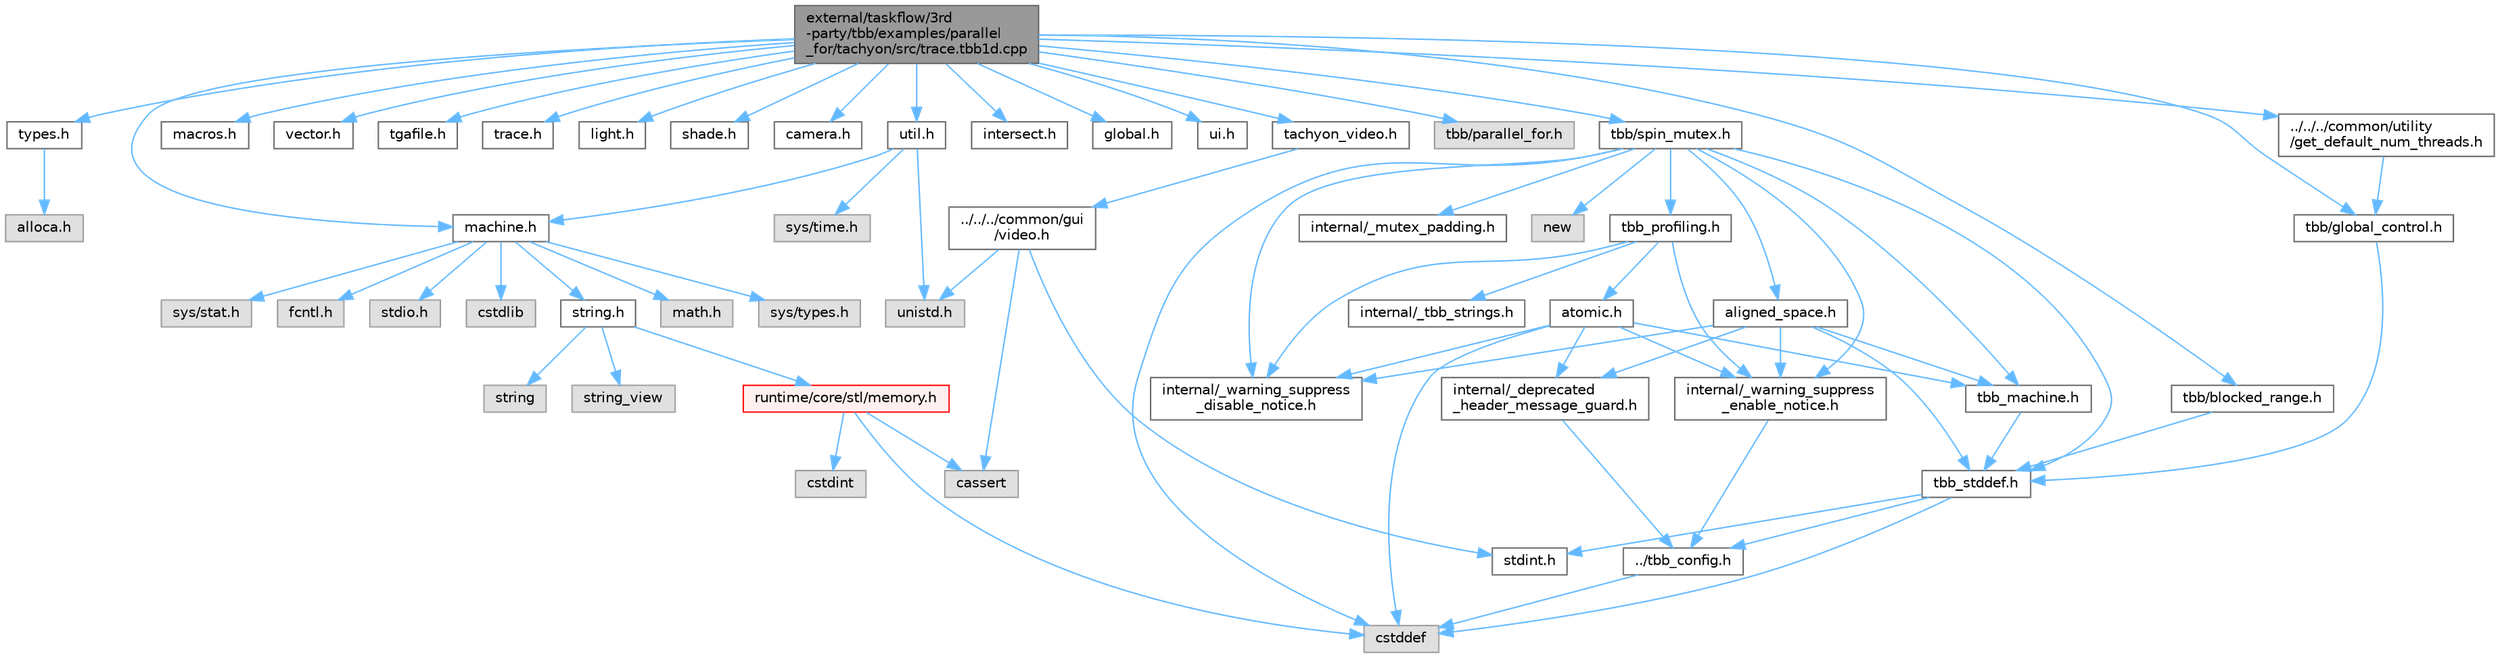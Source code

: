 digraph "external/taskflow/3rd-party/tbb/examples/parallel_for/tachyon/src/trace.tbb1d.cpp"
{
 // LATEX_PDF_SIZE
  bgcolor="transparent";
  edge [fontname=Helvetica,fontsize=10,labelfontname=Helvetica,labelfontsize=10];
  node [fontname=Helvetica,fontsize=10,shape=box,height=0.2,width=0.4];
  Node1 [id="Node000001",label="external/taskflow/3rd\l-party/tbb/examples/parallel\l_for/tachyon/src/trace.tbb1d.cpp",height=0.2,width=0.4,color="gray40", fillcolor="grey60", style="filled", fontcolor="black",tooltip=" "];
  Node1 -> Node2 [id="edge1_Node000001_Node000002",color="steelblue1",style="solid",tooltip=" "];
  Node2 [id="Node000002",label="machine.h",height=0.2,width=0.4,color="grey40", fillcolor="white", style="filled",URL="$machine_8h.html",tooltip=" "];
  Node2 -> Node3 [id="edge2_Node000002_Node000003",color="steelblue1",style="solid",tooltip=" "];
  Node3 [id="Node000003",label="stdio.h",height=0.2,width=0.4,color="grey60", fillcolor="#E0E0E0", style="filled",tooltip=" "];
  Node2 -> Node4 [id="edge3_Node000002_Node000004",color="steelblue1",style="solid",tooltip=" "];
  Node4 [id="Node000004",label="cstdlib",height=0.2,width=0.4,color="grey60", fillcolor="#E0E0E0", style="filled",tooltip=" "];
  Node2 -> Node5 [id="edge4_Node000002_Node000005",color="steelblue1",style="solid",tooltip=" "];
  Node5 [id="Node000005",label="string.h",height=0.2,width=0.4,color="grey40", fillcolor="white", style="filled",URL="$string_8h.html",tooltip=" "];
  Node5 -> Node6 [id="edge5_Node000005_Node000006",color="steelblue1",style="solid",tooltip=" "];
  Node6 [id="Node000006",label="string",height=0.2,width=0.4,color="grey60", fillcolor="#E0E0E0", style="filled",tooltip=" "];
  Node5 -> Node7 [id="edge6_Node000005_Node000007",color="steelblue1",style="solid",tooltip=" "];
  Node7 [id="Node000007",label="string_view",height=0.2,width=0.4,color="grey60", fillcolor="#E0E0E0", style="filled",tooltip=" "];
  Node5 -> Node8 [id="edge7_Node000005_Node000008",color="steelblue1",style="solid",tooltip=" "];
  Node8 [id="Node000008",label="runtime/core/stl/memory.h",height=0.2,width=0.4,color="red", fillcolor="#FFF0F0", style="filled",URL="$runtime_2core_2stl_2memory_8h.html",tooltip=" "];
  Node8 -> Node9 [id="edge8_Node000008_Node000009",color="steelblue1",style="solid",tooltip=" "];
  Node9 [id="Node000009",label="cstddef",height=0.2,width=0.4,color="grey60", fillcolor="#E0E0E0", style="filled",tooltip=" "];
  Node8 -> Node10 [id="edge9_Node000008_Node000010",color="steelblue1",style="solid",tooltip=" "];
  Node10 [id="Node000010",label="cstdint",height=0.2,width=0.4,color="grey60", fillcolor="#E0E0E0", style="filled",tooltip=" "];
  Node8 -> Node11 [id="edge10_Node000008_Node000011",color="steelblue1",style="solid",tooltip=" "];
  Node11 [id="Node000011",label="cassert",height=0.2,width=0.4,color="grey60", fillcolor="#E0E0E0", style="filled",tooltip=" "];
  Node2 -> Node154 [id="edge11_Node000002_Node000154",color="steelblue1",style="solid",tooltip=" "];
  Node154 [id="Node000154",label="math.h",height=0.2,width=0.4,color="grey60", fillcolor="#E0E0E0", style="filled",tooltip=" "];
  Node2 -> Node155 [id="edge12_Node000002_Node000155",color="steelblue1",style="solid",tooltip=" "];
  Node155 [id="Node000155",label="sys/types.h",height=0.2,width=0.4,color="grey60", fillcolor="#E0E0E0", style="filled",tooltip=" "];
  Node2 -> Node156 [id="edge13_Node000002_Node000156",color="steelblue1",style="solid",tooltip=" "];
  Node156 [id="Node000156",label="sys/stat.h",height=0.2,width=0.4,color="grey60", fillcolor="#E0E0E0", style="filled",tooltip=" "];
  Node2 -> Node157 [id="edge14_Node000002_Node000157",color="steelblue1",style="solid",tooltip=" "];
  Node157 [id="Node000157",label="fcntl.h",height=0.2,width=0.4,color="grey60", fillcolor="#E0E0E0", style="filled",tooltip=" "];
  Node1 -> Node158 [id="edge15_Node000001_Node000158",color="steelblue1",style="solid",tooltip=" "];
  Node158 [id="Node000158",label="types.h",height=0.2,width=0.4,color="grey40", fillcolor="white", style="filled",URL="$external_2taskflow_23rd-party_2tbb_2examples_2parallel__for_2tachyon_2src_2types_8h.html",tooltip=" "];
  Node158 -> Node159 [id="edge16_Node000158_Node000159",color="steelblue1",style="solid",tooltip=" "];
  Node159 [id="Node000159",label="alloca.h",height=0.2,width=0.4,color="grey60", fillcolor="#E0E0E0", style="filled",tooltip=" "];
  Node1 -> Node160 [id="edge17_Node000001_Node000160",color="steelblue1",style="solid",tooltip=" "];
  Node160 [id="Node000160",label="macros.h",height=0.2,width=0.4,color="grey40", fillcolor="white", style="filled",URL="$tbb_2examples_2parallel__for_2tachyon_2src_2_macros_8h.html",tooltip=" "];
  Node1 -> Node161 [id="edge18_Node000001_Node000161",color="steelblue1",style="solid",tooltip=" "];
  Node161 [id="Node000161",label="vector.h",height=0.2,width=0.4,color="grey40", fillcolor="white", style="filled",URL="$external_2taskflow_23rd-party_2tbb_2examples_2parallel__for_2tachyon_2src_2vector_8h.html",tooltip=" "];
  Node1 -> Node162 [id="edge19_Node000001_Node000162",color="steelblue1",style="solid",tooltip=" "];
  Node162 [id="Node000162",label="tgafile.h",height=0.2,width=0.4,color="grey40", fillcolor="white", style="filled",URL="$tgafile_8h.html",tooltip=" "];
  Node1 -> Node163 [id="edge20_Node000001_Node000163",color="steelblue1",style="solid",tooltip=" "];
  Node163 [id="Node000163",label="trace.h",height=0.2,width=0.4,color="grey40", fillcolor="white", style="filled",URL="$trace_8h.html",tooltip=" "];
  Node1 -> Node164 [id="edge21_Node000001_Node000164",color="steelblue1",style="solid",tooltip=" "];
  Node164 [id="Node000164",label="light.h",height=0.2,width=0.4,color="grey40", fillcolor="white", style="filled",URL="$light_8h.html",tooltip=" "];
  Node1 -> Node165 [id="edge22_Node000001_Node000165",color="steelblue1",style="solid",tooltip=" "];
  Node165 [id="Node000165",label="shade.h",height=0.2,width=0.4,color="grey40", fillcolor="white", style="filled",URL="$shade_8h.html",tooltip=" "];
  Node1 -> Node166 [id="edge23_Node000001_Node000166",color="steelblue1",style="solid",tooltip=" "];
  Node166 [id="Node000166",label="camera.h",height=0.2,width=0.4,color="grey40", fillcolor="white", style="filled",URL="$tbb_2examples_2parallel__for_2tachyon_2src_2camera_8h.html",tooltip=" "];
  Node1 -> Node167 [id="edge24_Node000001_Node000167",color="steelblue1",style="solid",tooltip=" "];
  Node167 [id="Node000167",label="util.h",height=0.2,width=0.4,color="grey40", fillcolor="white", style="filled",URL="$util_8h.html",tooltip=" "];
  Node167 -> Node2 [id="edge25_Node000167_Node000002",color="steelblue1",style="solid",tooltip=" "];
  Node167 -> Node168 [id="edge26_Node000167_Node000168",color="steelblue1",style="solid",tooltip=" "];
  Node168 [id="Node000168",label="sys/time.h",height=0.2,width=0.4,color="grey60", fillcolor="#E0E0E0", style="filled",tooltip=" "];
  Node167 -> Node169 [id="edge27_Node000167_Node000169",color="steelblue1",style="solid",tooltip=" "];
  Node169 [id="Node000169",label="unistd.h",height=0.2,width=0.4,color="grey60", fillcolor="#E0E0E0", style="filled",tooltip=" "];
  Node1 -> Node170 [id="edge28_Node000001_Node000170",color="steelblue1",style="solid",tooltip=" "];
  Node170 [id="Node000170",label="intersect.h",height=0.2,width=0.4,color="grey40", fillcolor="white", style="filled",URL="$intersect_8h.html",tooltip=" "];
  Node1 -> Node171 [id="edge29_Node000001_Node000171",color="steelblue1",style="solid",tooltip=" "];
  Node171 [id="Node000171",label="global.h",height=0.2,width=0.4,color="grey40", fillcolor="white", style="filled",URL="$global_8h.html",tooltip=" "];
  Node1 -> Node172 [id="edge30_Node000001_Node000172",color="steelblue1",style="solid",tooltip=" "];
  Node172 [id="Node000172",label="ui.h",height=0.2,width=0.4,color="grey40", fillcolor="white", style="filled",URL="$ui_8h.html",tooltip=" "];
  Node1 -> Node173 [id="edge31_Node000001_Node000173",color="steelblue1",style="solid",tooltip=" "];
  Node173 [id="Node000173",label="tachyon_video.h",height=0.2,width=0.4,color="grey40", fillcolor="white", style="filled",URL="$tachyon__video_8h.html",tooltip=" "];
  Node173 -> Node174 [id="edge32_Node000173_Node000174",color="steelblue1",style="solid",tooltip=" "];
  Node174 [id="Node000174",label="../../../common/gui\l/video.h",height=0.2,width=0.4,color="grey40", fillcolor="white", style="filled",URL="$3rd-party_2tbb_2examples_2common_2gui_2video_8h.html",tooltip=" "];
  Node174 -> Node11 [id="edge33_Node000174_Node000011",color="steelblue1",style="solid",tooltip=" "];
  Node174 -> Node175 [id="edge34_Node000174_Node000175",color="steelblue1",style="solid",tooltip=" "];
  Node175 [id="Node000175",label="stdint.h",height=0.2,width=0.4,color="grey40", fillcolor="white", style="filled",URL="$stdint_8h.html",tooltip=" "];
  Node174 -> Node169 [id="edge35_Node000174_Node000169",color="steelblue1",style="solid",tooltip=" "];
  Node1 -> Node176 [id="edge36_Node000001_Node000176",color="steelblue1",style="solid",tooltip=" "];
  Node176 [id="Node000176",label="tbb/parallel_for.h",height=0.2,width=0.4,color="grey60", fillcolor="#E0E0E0", style="filled",tooltip=" "];
  Node1 -> Node177 [id="edge37_Node000001_Node000177",color="steelblue1",style="solid",tooltip=" "];
  Node177 [id="Node000177",label="tbb/spin_mutex.h",height=0.2,width=0.4,color="grey40", fillcolor="white", style="filled",URL="$external_2taskflow_23rd-party_2tbb_2include_2tbb_2spin__mutex_8h.html",tooltip=" "];
  Node177 -> Node178 [id="edge38_Node000177_Node000178",color="steelblue1",style="solid",tooltip=" "];
  Node178 [id="Node000178",label="internal/_warning_suppress\l_enable_notice.h",height=0.2,width=0.4,color="grey40", fillcolor="white", style="filled",URL="$__warning__suppress__enable__notice_8h.html",tooltip=" "];
  Node178 -> Node179 [id="edge39_Node000178_Node000179",color="steelblue1",style="solid",tooltip=" "];
  Node179 [id="Node000179",label="../tbb_config.h",height=0.2,width=0.4,color="grey40", fillcolor="white", style="filled",URL="$tbb__config_8h.html",tooltip=" "];
  Node179 -> Node9 [id="edge40_Node000179_Node000009",color="steelblue1",style="solid",tooltip=" "];
  Node177 -> Node9 [id="edge41_Node000177_Node000009",color="steelblue1",style="solid",tooltip=" "];
  Node177 -> Node50 [id="edge42_Node000177_Node000050",color="steelblue1",style="solid",tooltip=" "];
  Node50 [id="Node000050",label="new",height=0.2,width=0.4,color="grey60", fillcolor="#E0E0E0", style="filled",tooltip=" "];
  Node177 -> Node180 [id="edge43_Node000177_Node000180",color="steelblue1",style="solid",tooltip=" "];
  Node180 [id="Node000180",label="aligned_space.h",height=0.2,width=0.4,color="grey40", fillcolor="white", style="filled",URL="$aligned__space_8h.html",tooltip=" "];
  Node180 -> Node181 [id="edge44_Node000180_Node000181",color="steelblue1",style="solid",tooltip=" "];
  Node181 [id="Node000181",label="internal/_deprecated\l_header_message_guard.h",height=0.2,width=0.4,color="grey40", fillcolor="white", style="filled",URL="$__deprecated__header__message__guard_8h.html",tooltip=" "];
  Node181 -> Node179 [id="edge45_Node000181_Node000179",color="steelblue1",style="solid",tooltip=" "];
  Node180 -> Node178 [id="edge46_Node000180_Node000178",color="steelblue1",style="solid",tooltip=" "];
  Node180 -> Node182 [id="edge47_Node000180_Node000182",color="steelblue1",style="solid",tooltip=" "];
  Node182 [id="Node000182",label="tbb_stddef.h",height=0.2,width=0.4,color="grey40", fillcolor="white", style="filled",URL="$tbb__stddef_8h.html",tooltip=" "];
  Node182 -> Node179 [id="edge48_Node000182_Node000179",color="steelblue1",style="solid",tooltip=" "];
  Node182 -> Node9 [id="edge49_Node000182_Node000009",color="steelblue1",style="solid",tooltip=" "];
  Node182 -> Node175 [id="edge50_Node000182_Node000175",color="steelblue1",style="solid",tooltip=" "];
  Node180 -> Node183 [id="edge51_Node000180_Node000183",color="steelblue1",style="solid",tooltip=" "];
  Node183 [id="Node000183",label="tbb_machine.h",height=0.2,width=0.4,color="grey40", fillcolor="white", style="filled",URL="$tbb__machine_8h.html",tooltip=" "];
  Node183 -> Node182 [id="edge52_Node000183_Node000182",color="steelblue1",style="solid",tooltip=" "];
  Node180 -> Node184 [id="edge53_Node000180_Node000184",color="steelblue1",style="solid",tooltip=" "];
  Node184 [id="Node000184",label="internal/_warning_suppress\l_disable_notice.h",height=0.2,width=0.4,color="grey40", fillcolor="white", style="filled",URL="$__warning__suppress__disable__notice_8h.html",tooltip=" "];
  Node177 -> Node182 [id="edge54_Node000177_Node000182",color="steelblue1",style="solid",tooltip=" "];
  Node177 -> Node183 [id="edge55_Node000177_Node000183",color="steelblue1",style="solid",tooltip=" "];
  Node177 -> Node185 [id="edge56_Node000177_Node000185",color="steelblue1",style="solid",tooltip=" "];
  Node185 [id="Node000185",label="tbb_profiling.h",height=0.2,width=0.4,color="grey40", fillcolor="white", style="filled",URL="$tbb__profiling_8h.html",tooltip=" "];
  Node185 -> Node178 [id="edge57_Node000185_Node000178",color="steelblue1",style="solid",tooltip=" "];
  Node185 -> Node186 [id="edge58_Node000185_Node000186",color="steelblue1",style="solid",tooltip=" "];
  Node186 [id="Node000186",label="internal/_tbb_strings.h",height=0.2,width=0.4,color="grey40", fillcolor="white", style="filled",URL="$__tbb__strings_8h.html",tooltip=" "];
  Node185 -> Node187 [id="edge59_Node000185_Node000187",color="steelblue1",style="solid",tooltip=" "];
  Node187 [id="Node000187",label="atomic.h",height=0.2,width=0.4,color="grey40", fillcolor="white", style="filled",URL="$external_2taskflow_23rd-party_2tbb_2include_2tbb_2atomic_8h.html",tooltip=" "];
  Node187 -> Node181 [id="edge60_Node000187_Node000181",color="steelblue1",style="solid",tooltip=" "];
  Node187 -> Node178 [id="edge61_Node000187_Node000178",color="steelblue1",style="solid",tooltip=" "];
  Node187 -> Node9 [id="edge62_Node000187_Node000009",color="steelblue1",style="solid",tooltip=" "];
  Node187 -> Node183 [id="edge63_Node000187_Node000183",color="steelblue1",style="solid",tooltip=" "];
  Node187 -> Node184 [id="edge64_Node000187_Node000184",color="steelblue1",style="solid",tooltip=" "];
  Node185 -> Node184 [id="edge65_Node000185_Node000184",color="steelblue1",style="solid",tooltip=" "];
  Node177 -> Node188 [id="edge66_Node000177_Node000188",color="steelblue1",style="solid",tooltip=" "];
  Node188 [id="Node000188",label="internal/_mutex_padding.h",height=0.2,width=0.4,color="grey40", fillcolor="white", style="filled",URL="$__mutex__padding_8h.html",tooltip=" "];
  Node177 -> Node184 [id="edge67_Node000177_Node000184",color="steelblue1",style="solid",tooltip=" "];
  Node1 -> Node189 [id="edge68_Node000001_Node000189",color="steelblue1",style="solid",tooltip=" "];
  Node189 [id="Node000189",label="tbb/blocked_range.h",height=0.2,width=0.4,color="grey40", fillcolor="white", style="filled",URL="$blocked__range_8h.html",tooltip=" "];
  Node189 -> Node182 [id="edge69_Node000189_Node000182",color="steelblue1",style="solid",tooltip=" "];
  Node1 -> Node190 [id="edge70_Node000001_Node000190",color="steelblue1",style="solid",tooltip=" "];
  Node190 [id="Node000190",label="tbb/global_control.h",height=0.2,width=0.4,color="grey40", fillcolor="white", style="filled",URL="$global__control_8h.html",tooltip=" "];
  Node190 -> Node182 [id="edge71_Node000190_Node000182",color="steelblue1",style="solid",tooltip=" "];
  Node1 -> Node191 [id="edge72_Node000001_Node000191",color="steelblue1",style="solid",tooltip=" "];
  Node191 [id="Node000191",label="../../../common/utility\l/get_default_num_threads.h",height=0.2,width=0.4,color="grey40", fillcolor="white", style="filled",URL="$get__default__num__threads_8h.html",tooltip=" "];
  Node191 -> Node190 [id="edge73_Node000191_Node000190",color="steelblue1",style="solid",tooltip=" "];
}
